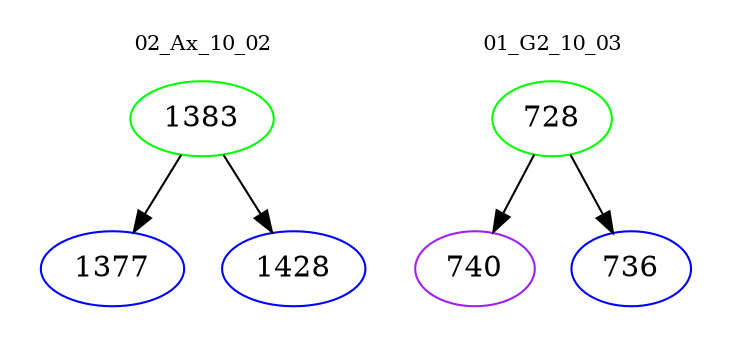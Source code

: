 digraph{
subgraph cluster_0 {
color = white
label = "02_Ax_10_02";
fontsize=10;
T0_1383 [label="1383", color="green"]
T0_1383 -> T0_1377 [color="black"]
T0_1377 [label="1377", color="blue"]
T0_1383 -> T0_1428 [color="black"]
T0_1428 [label="1428", color="blue"]
}
subgraph cluster_1 {
color = white
label = "01_G2_10_03";
fontsize=10;
T1_728 [label="728", color="green"]
T1_728 -> T1_740 [color="black"]
T1_740 [label="740", color="purple"]
T1_728 -> T1_736 [color="black"]
T1_736 [label="736", color="blue"]
}
}
